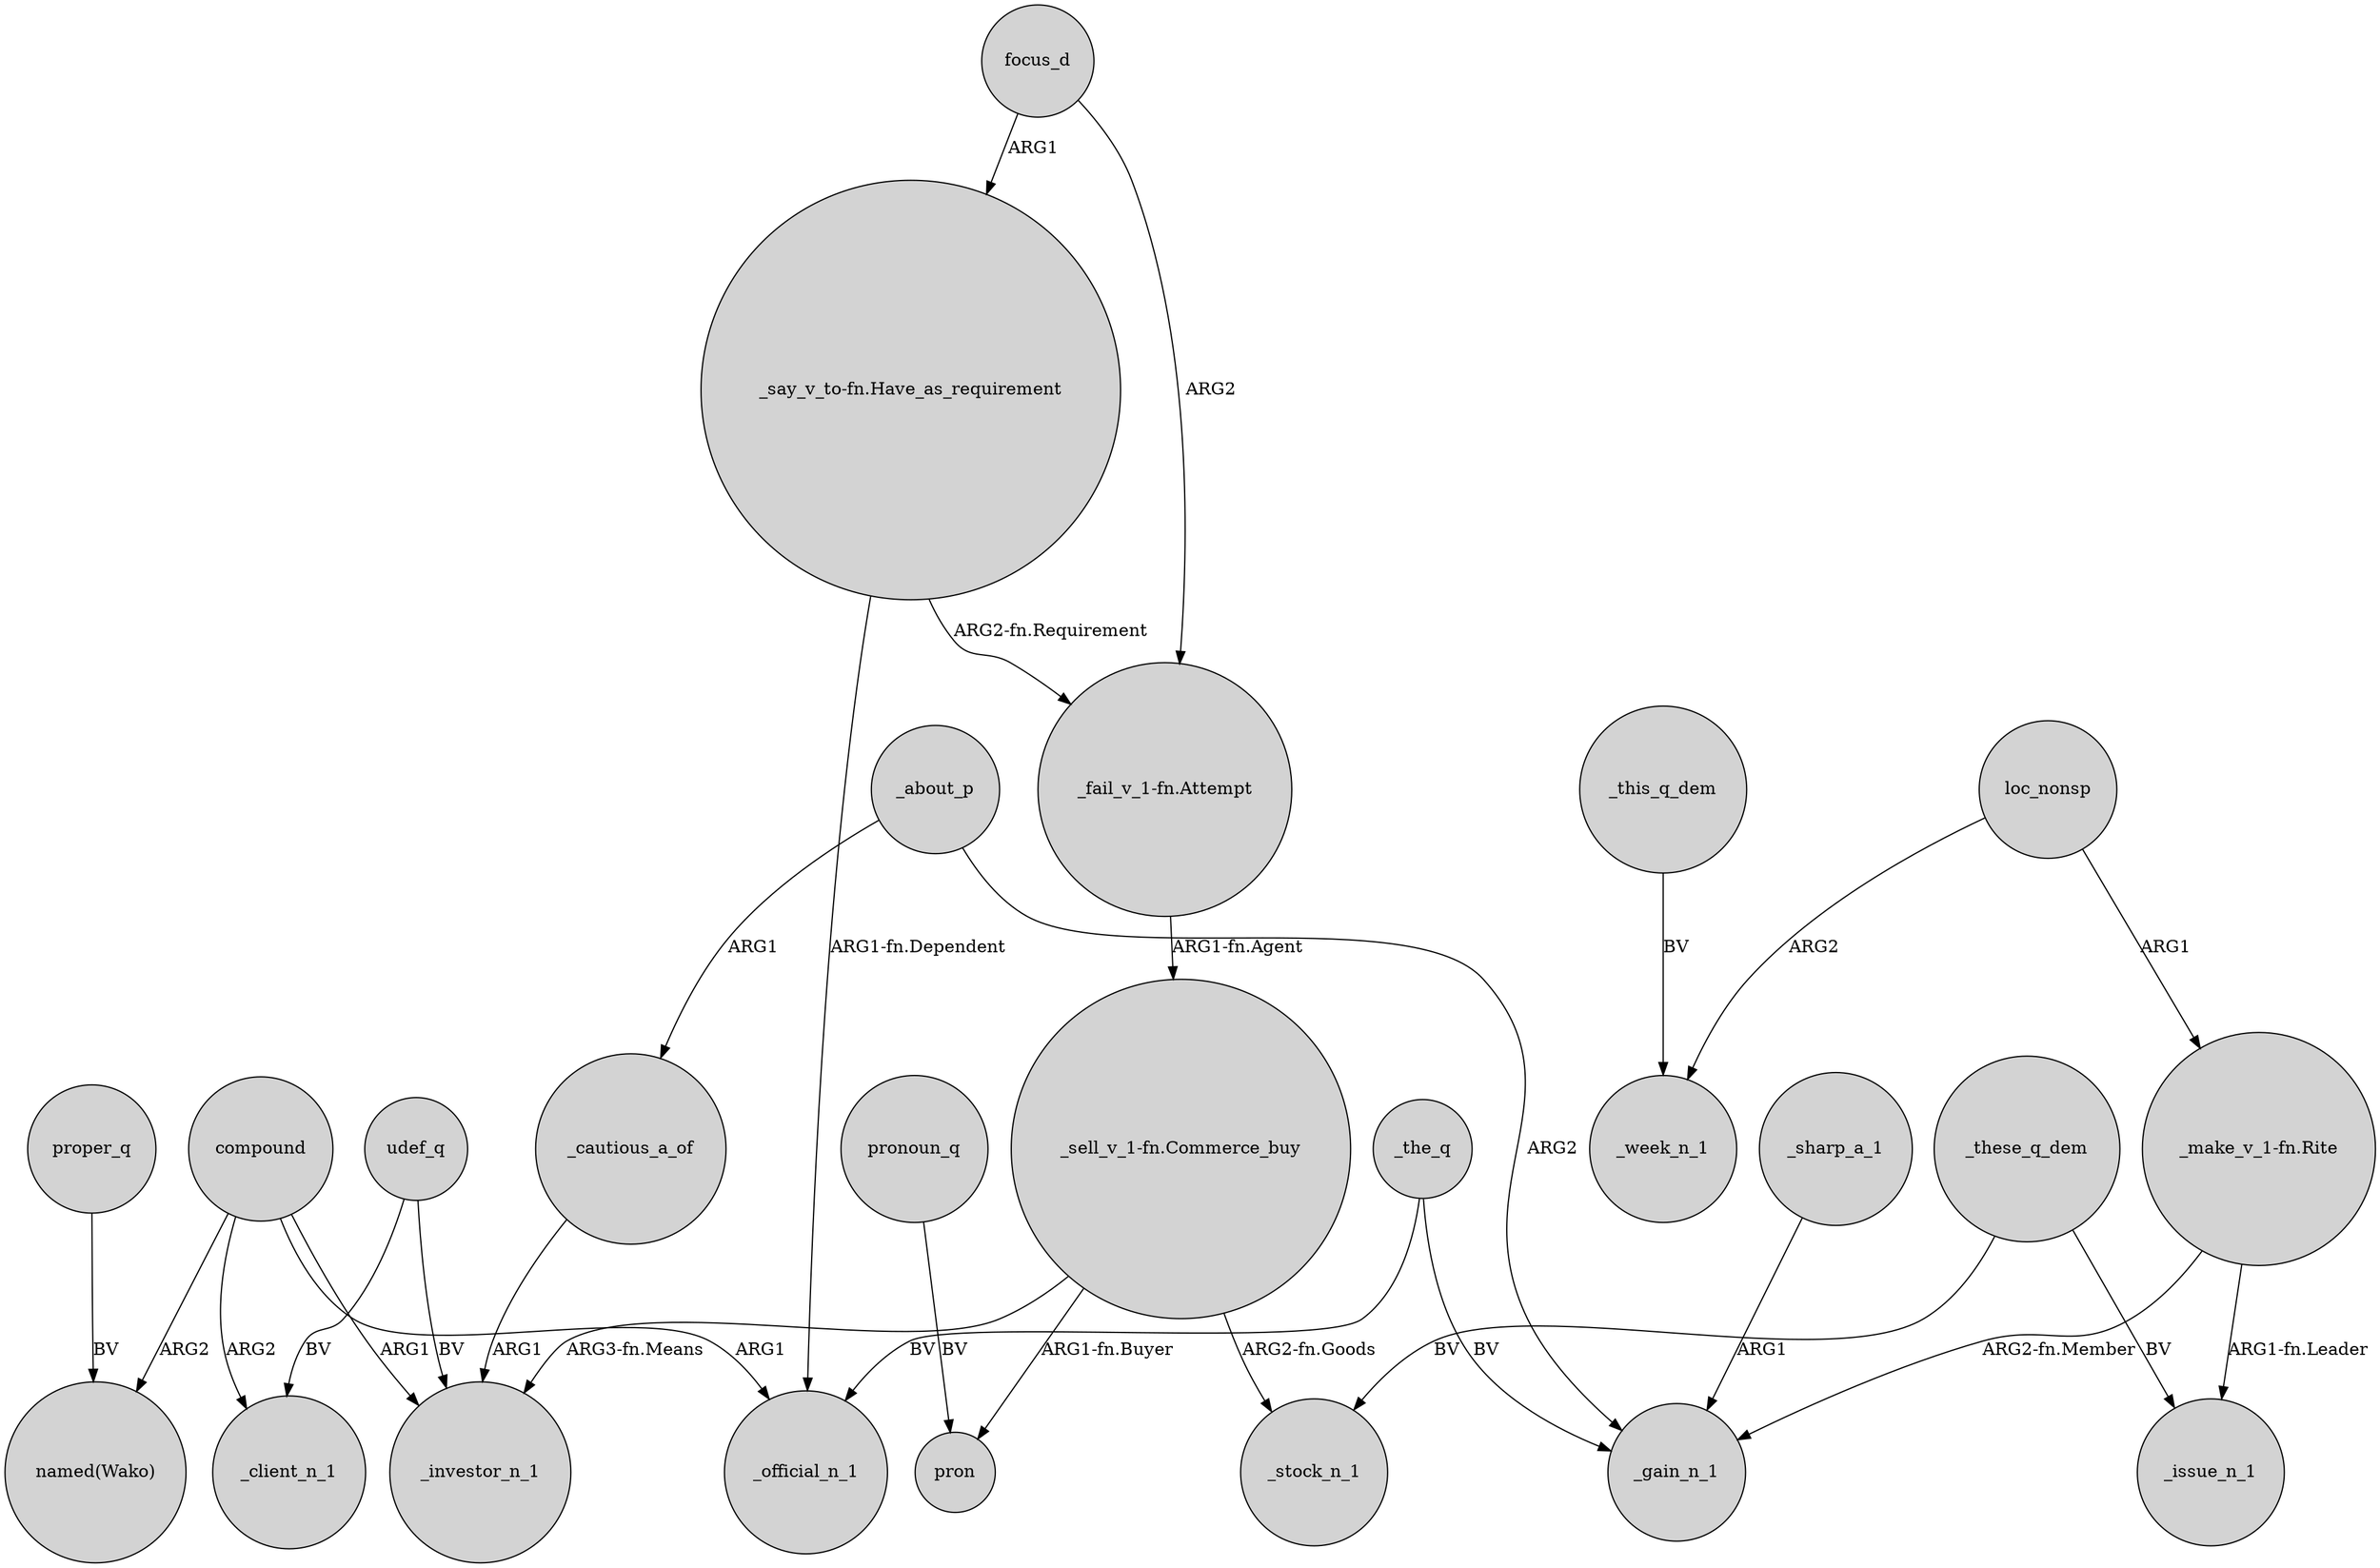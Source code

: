 digraph {
	node [shape=circle style=filled]
	_cautious_a_of -> _investor_n_1 [label=ARG1]
	_these_q_dem -> _issue_n_1 [label=BV]
	"_say_v_to-fn.Have_as_requirement" -> _official_n_1 [label="ARG1-fn.Dependent"]
	"_make_v_1-fn.Rite" -> _issue_n_1 [label="ARG1-fn.Leader"]
	focus_d -> "_fail_v_1-fn.Attempt" [label=ARG2]
	"_sell_v_1-fn.Commerce_buy" -> _investor_n_1 [label="ARG3-fn.Means"]
	focus_d -> "_say_v_to-fn.Have_as_requirement" [label=ARG1]
	"_make_v_1-fn.Rite" -> _gain_n_1 [label="ARG2-fn.Member"]
	loc_nonsp -> "_make_v_1-fn.Rite" [label=ARG1]
	loc_nonsp -> _week_n_1 [label=ARG2]
	"_fail_v_1-fn.Attempt" -> "_sell_v_1-fn.Commerce_buy" [label="ARG1-fn.Agent"]
	_sharp_a_1 -> _gain_n_1 [label=ARG1]
	pronoun_q -> pron [label=BV]
	_about_p -> _cautious_a_of [label=ARG1]
	_the_q -> _gain_n_1 [label=BV]
	compound -> "named(Wako)" [label=ARG2]
	_these_q_dem -> _stock_n_1 [label=BV]
	"_sell_v_1-fn.Commerce_buy" -> _stock_n_1 [label="ARG2-fn.Goods"]
	compound -> _investor_n_1 [label=ARG1]
	compound -> _official_n_1 [label=ARG1]
	compound -> _client_n_1 [label=ARG2]
	"_say_v_to-fn.Have_as_requirement" -> "_fail_v_1-fn.Attempt" [label="ARG2-fn.Requirement"]
	_about_p -> _gain_n_1 [label=ARG2]
	udef_q -> _client_n_1 [label=BV]
	proper_q -> "named(Wako)" [label=BV]
	"_sell_v_1-fn.Commerce_buy" -> pron [label="ARG1-fn.Buyer"]
	_the_q -> _official_n_1 [label=BV]
	udef_q -> _investor_n_1 [label=BV]
	_this_q_dem -> _week_n_1 [label=BV]
}
